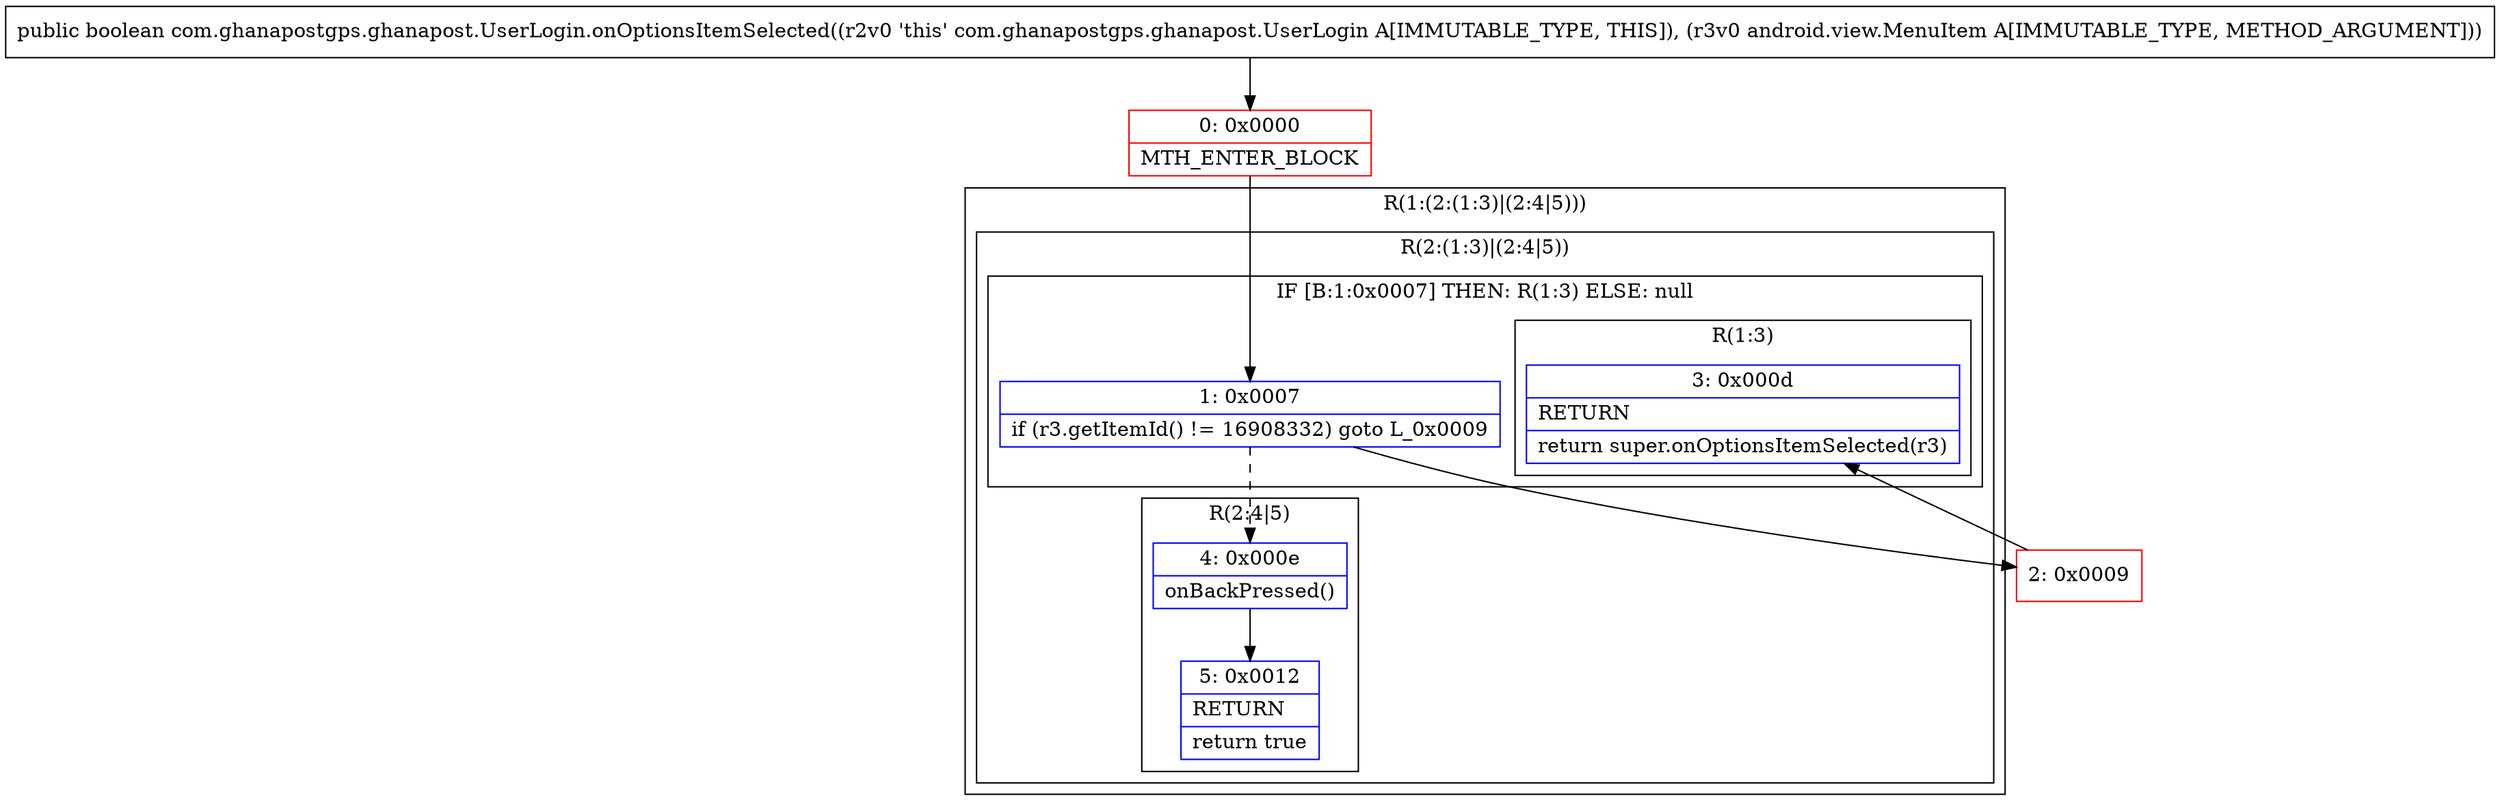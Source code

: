 digraph "CFG forcom.ghanapostgps.ghanapost.UserLogin.onOptionsItemSelected(Landroid\/view\/MenuItem;)Z" {
subgraph cluster_Region_1076654030 {
label = "R(1:(2:(1:3)|(2:4|5)))";
node [shape=record,color=blue];
subgraph cluster_Region_907252126 {
label = "R(2:(1:3)|(2:4|5))";
node [shape=record,color=blue];
subgraph cluster_IfRegion_926334507 {
label = "IF [B:1:0x0007] THEN: R(1:3) ELSE: null";
node [shape=record,color=blue];
Node_1 [shape=record,label="{1\:\ 0x0007|if (r3.getItemId() != 16908332) goto L_0x0009\l}"];
subgraph cluster_Region_337574870 {
label = "R(1:3)";
node [shape=record,color=blue];
Node_3 [shape=record,label="{3\:\ 0x000d|RETURN\l|return super.onOptionsItemSelected(r3)\l}"];
}
}
subgraph cluster_Region_930063492 {
label = "R(2:4|5)";
node [shape=record,color=blue];
Node_4 [shape=record,label="{4\:\ 0x000e|onBackPressed()\l}"];
Node_5 [shape=record,label="{5\:\ 0x0012|RETURN\l|return true\l}"];
}
}
}
Node_0 [shape=record,color=red,label="{0\:\ 0x0000|MTH_ENTER_BLOCK\l}"];
Node_2 [shape=record,color=red,label="{2\:\ 0x0009}"];
MethodNode[shape=record,label="{public boolean com.ghanapostgps.ghanapost.UserLogin.onOptionsItemSelected((r2v0 'this' com.ghanapostgps.ghanapost.UserLogin A[IMMUTABLE_TYPE, THIS]), (r3v0 android.view.MenuItem A[IMMUTABLE_TYPE, METHOD_ARGUMENT])) }"];
MethodNode -> Node_0;
Node_1 -> Node_2;
Node_1 -> Node_4[style=dashed];
Node_4 -> Node_5;
Node_0 -> Node_1;
Node_2 -> Node_3;
}

